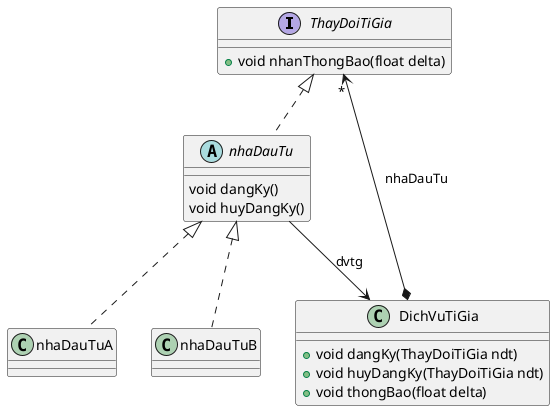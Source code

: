 @startuml
'https://plantuml.com/class-diagram

interface ThayDoiTiGia{
    +void nhanThongBao(float delta)
    'Thay đổi 1 lượng data nào đó truyền vào'
}

class DichVuTiGia{
    '+void attach(ThayDoiTiGia ndt)'
    +void dangKy(ThayDoiTiGia ndt)
    '+void detach(ThayDoiTiGia ndt)'
    +void huyDangKy(ThayDoiTiGia ndt)
    +void thongBao(float delta)
}

abstract class nhaDauTu{
    void dangKy()
    void huyDangKy()

}

DichVuTiGia *--> "*"ThayDoiTiGia: "nhaDauTu"
nhaDauTu --> DichVuTiGia: "dvtg"
ThayDoiTiGia <|.. nhaDauTu
nhaDauTu <|.. nhaDauTuA
nhaDauTu <|.. nhaDauTuB
@enduml